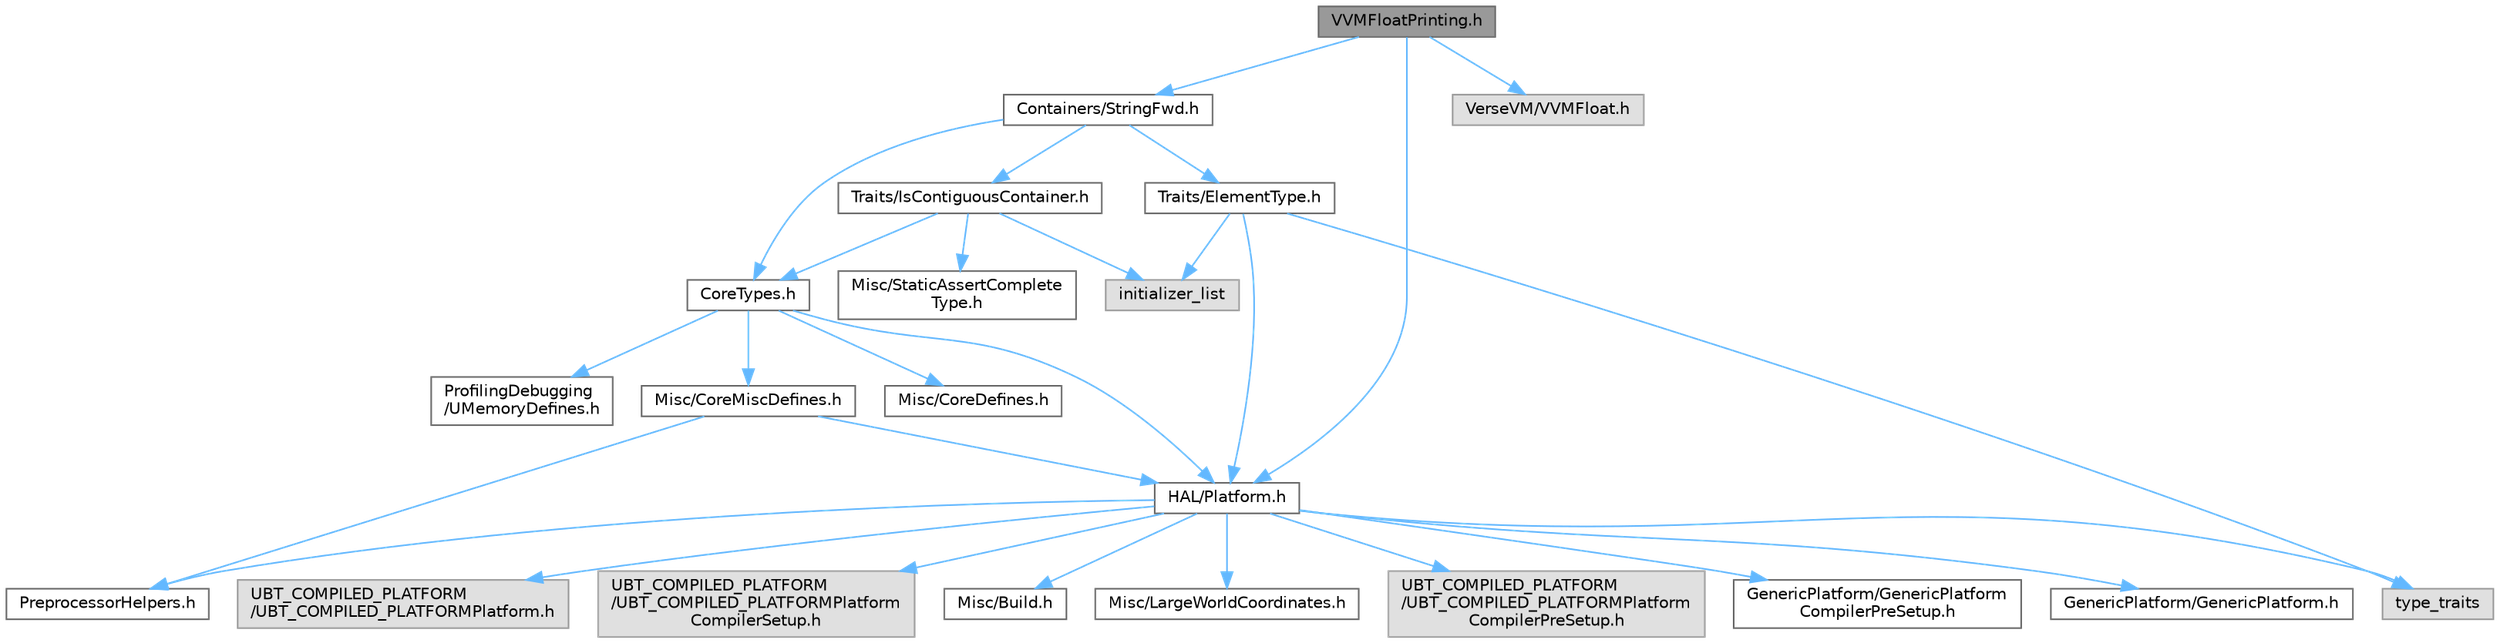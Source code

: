 digraph "VVMFloatPrinting.h"
{
 // INTERACTIVE_SVG=YES
 // LATEX_PDF_SIZE
  bgcolor="transparent";
  edge [fontname=Helvetica,fontsize=10,labelfontname=Helvetica,labelfontsize=10];
  node [fontname=Helvetica,fontsize=10,shape=box,height=0.2,width=0.4];
  Node1 [id="Node000001",label="VVMFloatPrinting.h",height=0.2,width=0.4,color="gray40", fillcolor="grey60", style="filled", fontcolor="black",tooltip=" "];
  Node1 -> Node2 [id="edge1_Node000001_Node000002",color="steelblue1",style="solid",tooltip=" "];
  Node2 [id="Node000002",label="Containers/StringFwd.h",height=0.2,width=0.4,color="grey40", fillcolor="white", style="filled",URL="$df/d37/StringFwd_8h.html",tooltip=" "];
  Node2 -> Node3 [id="edge2_Node000002_Node000003",color="steelblue1",style="solid",tooltip=" "];
  Node3 [id="Node000003",label="CoreTypes.h",height=0.2,width=0.4,color="grey40", fillcolor="white", style="filled",URL="$dc/dec/CoreTypes_8h.html",tooltip=" "];
  Node3 -> Node4 [id="edge3_Node000003_Node000004",color="steelblue1",style="solid",tooltip=" "];
  Node4 [id="Node000004",label="HAL/Platform.h",height=0.2,width=0.4,color="grey40", fillcolor="white", style="filled",URL="$d9/dd0/Platform_8h.html",tooltip=" "];
  Node4 -> Node5 [id="edge4_Node000004_Node000005",color="steelblue1",style="solid",tooltip=" "];
  Node5 [id="Node000005",label="Misc/Build.h",height=0.2,width=0.4,color="grey40", fillcolor="white", style="filled",URL="$d3/dbb/Build_8h.html",tooltip=" "];
  Node4 -> Node6 [id="edge5_Node000004_Node000006",color="steelblue1",style="solid",tooltip=" "];
  Node6 [id="Node000006",label="Misc/LargeWorldCoordinates.h",height=0.2,width=0.4,color="grey40", fillcolor="white", style="filled",URL="$d2/dcb/LargeWorldCoordinates_8h.html",tooltip=" "];
  Node4 -> Node7 [id="edge6_Node000004_Node000007",color="steelblue1",style="solid",tooltip=" "];
  Node7 [id="Node000007",label="type_traits",height=0.2,width=0.4,color="grey60", fillcolor="#E0E0E0", style="filled",tooltip=" "];
  Node4 -> Node8 [id="edge7_Node000004_Node000008",color="steelblue1",style="solid",tooltip=" "];
  Node8 [id="Node000008",label="PreprocessorHelpers.h",height=0.2,width=0.4,color="grey40", fillcolor="white", style="filled",URL="$db/ddb/PreprocessorHelpers_8h.html",tooltip=" "];
  Node4 -> Node9 [id="edge8_Node000004_Node000009",color="steelblue1",style="solid",tooltip=" "];
  Node9 [id="Node000009",label="UBT_COMPILED_PLATFORM\l/UBT_COMPILED_PLATFORMPlatform\lCompilerPreSetup.h",height=0.2,width=0.4,color="grey60", fillcolor="#E0E0E0", style="filled",tooltip=" "];
  Node4 -> Node10 [id="edge9_Node000004_Node000010",color="steelblue1",style="solid",tooltip=" "];
  Node10 [id="Node000010",label="GenericPlatform/GenericPlatform\lCompilerPreSetup.h",height=0.2,width=0.4,color="grey40", fillcolor="white", style="filled",URL="$d9/dc8/GenericPlatformCompilerPreSetup_8h.html",tooltip=" "];
  Node4 -> Node11 [id="edge10_Node000004_Node000011",color="steelblue1",style="solid",tooltip=" "];
  Node11 [id="Node000011",label="GenericPlatform/GenericPlatform.h",height=0.2,width=0.4,color="grey40", fillcolor="white", style="filled",URL="$d6/d84/GenericPlatform_8h.html",tooltip=" "];
  Node4 -> Node12 [id="edge11_Node000004_Node000012",color="steelblue1",style="solid",tooltip=" "];
  Node12 [id="Node000012",label="UBT_COMPILED_PLATFORM\l/UBT_COMPILED_PLATFORMPlatform.h",height=0.2,width=0.4,color="grey60", fillcolor="#E0E0E0", style="filled",tooltip=" "];
  Node4 -> Node13 [id="edge12_Node000004_Node000013",color="steelblue1",style="solid",tooltip=" "];
  Node13 [id="Node000013",label="UBT_COMPILED_PLATFORM\l/UBT_COMPILED_PLATFORMPlatform\lCompilerSetup.h",height=0.2,width=0.4,color="grey60", fillcolor="#E0E0E0", style="filled",tooltip=" "];
  Node3 -> Node14 [id="edge13_Node000003_Node000014",color="steelblue1",style="solid",tooltip=" "];
  Node14 [id="Node000014",label="ProfilingDebugging\l/UMemoryDefines.h",height=0.2,width=0.4,color="grey40", fillcolor="white", style="filled",URL="$d2/da2/UMemoryDefines_8h.html",tooltip=" "];
  Node3 -> Node15 [id="edge14_Node000003_Node000015",color="steelblue1",style="solid",tooltip=" "];
  Node15 [id="Node000015",label="Misc/CoreMiscDefines.h",height=0.2,width=0.4,color="grey40", fillcolor="white", style="filled",URL="$da/d38/CoreMiscDefines_8h.html",tooltip=" "];
  Node15 -> Node4 [id="edge15_Node000015_Node000004",color="steelblue1",style="solid",tooltip=" "];
  Node15 -> Node8 [id="edge16_Node000015_Node000008",color="steelblue1",style="solid",tooltip=" "];
  Node3 -> Node16 [id="edge17_Node000003_Node000016",color="steelblue1",style="solid",tooltip=" "];
  Node16 [id="Node000016",label="Misc/CoreDefines.h",height=0.2,width=0.4,color="grey40", fillcolor="white", style="filled",URL="$d3/dd2/CoreDefines_8h.html",tooltip=" "];
  Node2 -> Node17 [id="edge18_Node000002_Node000017",color="steelblue1",style="solid",tooltip=" "];
  Node17 [id="Node000017",label="Traits/ElementType.h",height=0.2,width=0.4,color="grey40", fillcolor="white", style="filled",URL="$d5/d4f/ElementType_8h.html",tooltip=" "];
  Node17 -> Node4 [id="edge19_Node000017_Node000004",color="steelblue1",style="solid",tooltip=" "];
  Node17 -> Node18 [id="edge20_Node000017_Node000018",color="steelblue1",style="solid",tooltip=" "];
  Node18 [id="Node000018",label="initializer_list",height=0.2,width=0.4,color="grey60", fillcolor="#E0E0E0", style="filled",tooltip=" "];
  Node17 -> Node7 [id="edge21_Node000017_Node000007",color="steelblue1",style="solid",tooltip=" "];
  Node2 -> Node19 [id="edge22_Node000002_Node000019",color="steelblue1",style="solid",tooltip=" "];
  Node19 [id="Node000019",label="Traits/IsContiguousContainer.h",height=0.2,width=0.4,color="grey40", fillcolor="white", style="filled",URL="$d5/d3c/IsContiguousContainer_8h.html",tooltip=" "];
  Node19 -> Node3 [id="edge23_Node000019_Node000003",color="steelblue1",style="solid",tooltip=" "];
  Node19 -> Node20 [id="edge24_Node000019_Node000020",color="steelblue1",style="solid",tooltip=" "];
  Node20 [id="Node000020",label="Misc/StaticAssertComplete\lType.h",height=0.2,width=0.4,color="grey40", fillcolor="white", style="filled",URL="$d5/d4e/StaticAssertCompleteType_8h.html",tooltip=" "];
  Node19 -> Node18 [id="edge25_Node000019_Node000018",color="steelblue1",style="solid",tooltip=" "];
  Node1 -> Node4 [id="edge26_Node000001_Node000004",color="steelblue1",style="solid",tooltip=" "];
  Node1 -> Node21 [id="edge27_Node000001_Node000021",color="steelblue1",style="solid",tooltip=" "];
  Node21 [id="Node000021",label="VerseVM/VVMFloat.h",height=0.2,width=0.4,color="grey60", fillcolor="#E0E0E0", style="filled",tooltip=" "];
}
